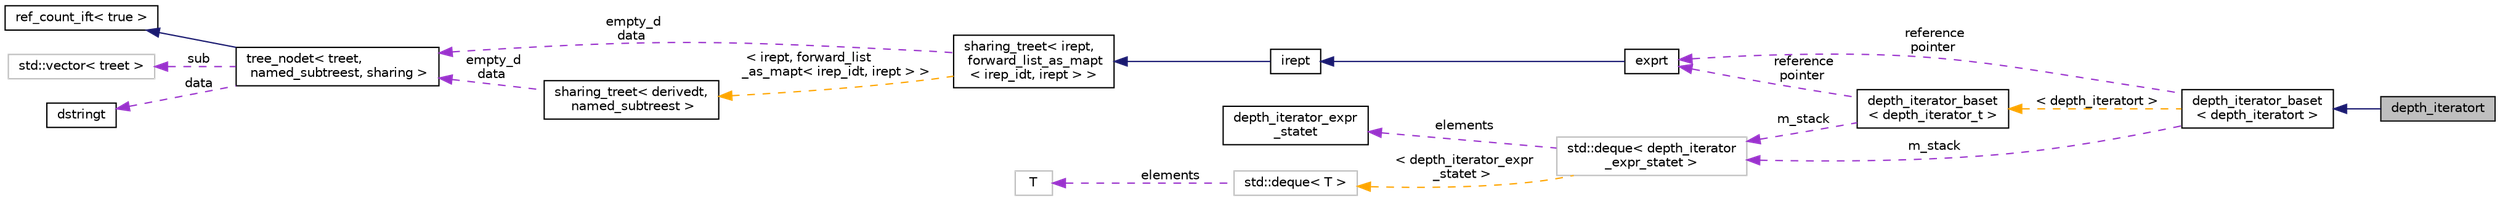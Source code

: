 digraph "depth_iteratort"
{
 // LATEX_PDF_SIZE
  bgcolor="transparent";
  edge [fontname="Helvetica",fontsize="10",labelfontname="Helvetica",labelfontsize="10"];
  node [fontname="Helvetica",fontsize="10",shape=record];
  rankdir="LR";
  Node1 [label="depth_iteratort",height=0.2,width=0.4,color="black", fillcolor="grey75", style="filled", fontcolor="black",tooltip=" "];
  Node2 -> Node1 [dir="back",color="midnightblue",fontsize="10",style="solid",fontname="Helvetica"];
  Node2 [label="depth_iterator_baset\l\< depth_iteratort \>",height=0.2,width=0.4,color="black",URL="$classdepth__iterator__baset.html",tooltip=" "];
  Node3 -> Node2 [dir="back",color="darkorchid3",fontsize="10",style="dashed",label=" m_stack" ,fontname="Helvetica"];
  Node3 [label="std::deque\< depth_iterator\l_expr_statet \>",height=0.2,width=0.4,color="grey75",tooltip=" "];
  Node4 -> Node3 [dir="back",color="darkorchid3",fontsize="10",style="dashed",label=" elements" ,fontname="Helvetica"];
  Node4 [label="depth_iterator_expr\l_statet",height=0.2,width=0.4,color="black",URL="$structdepth__iterator__expr__statet.html",tooltip="Helper class for depth_iterator_baset."];
  Node5 -> Node3 [dir="back",color="orange",fontsize="10",style="dashed",label=" \< depth_iterator_expr\l_statet \>" ,fontname="Helvetica"];
  Node5 [label="std::deque\< T \>",height=0.2,width=0.4,color="grey75",tooltip="STL class."];
  Node6 -> Node5 [dir="back",color="darkorchid3",fontsize="10",style="dashed",label=" elements" ,fontname="Helvetica"];
  Node6 [label="T",height=0.2,width=0.4,color="grey75",tooltip=" "];
  Node7 -> Node2 [dir="back",color="darkorchid3",fontsize="10",style="dashed",label=" reference\npointer" ,fontname="Helvetica"];
  Node7 [label="exprt",height=0.2,width=0.4,color="black",URL="$classexprt.html",tooltip="Base class for all expressions."];
  Node8 -> Node7 [dir="back",color="midnightblue",fontsize="10",style="solid",fontname="Helvetica"];
  Node8 [label="irept",height=0.2,width=0.4,color="black",URL="$classirept.html",tooltip="There are a large number of kinds of tree structured or tree-like data in CPROVER."];
  Node9 -> Node8 [dir="back",color="midnightblue",fontsize="10",style="solid",fontname="Helvetica"];
  Node9 [label="sharing_treet\< irept,\l forward_list_as_mapt\l\< irep_idt, irept \> \>",height=0.2,width=0.4,color="black",URL="$classsharing__treet.html",tooltip=" "];
  Node10 -> Node9 [dir="back",color="darkorchid3",fontsize="10",style="dashed",label=" empty_d\ndata" ,fontname="Helvetica"];
  Node10 [label="tree_nodet\< treet,\l named_subtreest, sharing \>",height=0.2,width=0.4,color="black",URL="$classtree__nodet.html",tooltip="A node with data in a tree, it contains:"];
  Node11 -> Node10 [dir="back",color="midnightblue",fontsize="10",style="solid",fontname="Helvetica"];
  Node11 [label="ref_count_ift\< true \>",height=0.2,width=0.4,color="black",URL="$structref__count__ift_3_01true_01_4.html",tooltip=" "];
  Node12 -> Node10 [dir="back",color="darkorchid3",fontsize="10",style="dashed",label=" sub" ,fontname="Helvetica"];
  Node12 [label="std::vector\< treet \>",height=0.2,width=0.4,color="grey75",tooltip=" "];
  Node14 -> Node10 [dir="back",color="darkorchid3",fontsize="10",style="dashed",label=" data" ,fontname="Helvetica"];
  Node14 [label="dstringt",height=0.2,width=0.4,color="black",URL="$classdstringt.html",tooltip="dstringt has one field, an unsigned integer no which is an index into a static table of strings."];
  Node15 -> Node9 [dir="back",color="orange",fontsize="10",style="dashed",label=" \< irept, forward_list\l_as_mapt\< irep_idt, irept \> \>" ,fontname="Helvetica"];
  Node15 [label="sharing_treet\< derivedt,\l named_subtreest \>",height=0.2,width=0.4,color="black",URL="$classsharing__treet.html",tooltip="Base class for tree-like data structures with sharing."];
  Node10 -> Node15 [dir="back",color="darkorchid3",fontsize="10",style="dashed",label=" empty_d\ndata" ,fontname="Helvetica"];
  Node16 -> Node2 [dir="back",color="orange",fontsize="10",style="dashed",label=" \< depth_iteratort \>" ,fontname="Helvetica"];
  Node16 [label="depth_iterator_baset\l\< depth_iterator_t \>",height=0.2,width=0.4,color="black",URL="$classdepth__iterator__baset.html",tooltip="Depth first search iterator base - iterates over supplied expression and all its operands recursively..."];
  Node3 -> Node16 [dir="back",color="darkorchid3",fontsize="10",style="dashed",label=" m_stack" ,fontname="Helvetica"];
  Node7 -> Node16 [dir="back",color="darkorchid3",fontsize="10",style="dashed",label=" reference\npointer" ,fontname="Helvetica"];
}
